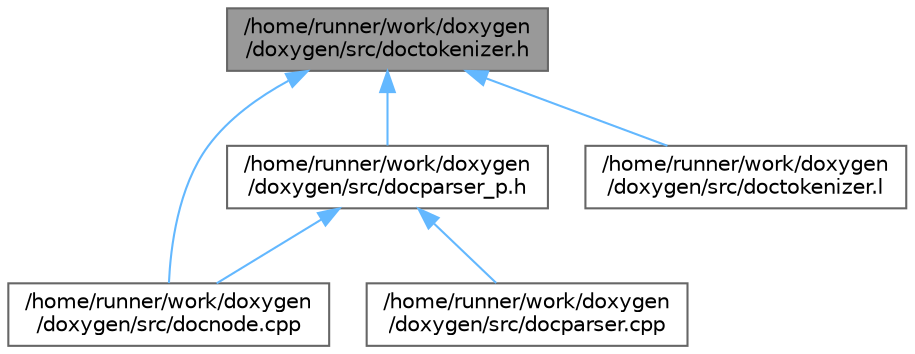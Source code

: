 digraph "/home/runner/work/doxygen/doxygen/src/doctokenizer.h"
{
 // INTERACTIVE_SVG=YES
 // LATEX_PDF_SIZE
  bgcolor="transparent";
  edge [fontname=Helvetica,fontsize=10,labelfontname=Helvetica,labelfontsize=10];
  node [fontname=Helvetica,fontsize=10,shape=box,height=0.2,width=0.4];
  Node1 [label="/home/runner/work/doxygen\l/doxygen/src/doctokenizer.h",height=0.2,width=0.4,color="gray40", fillcolor="grey60", style="filled", fontcolor="black",tooltip=" "];
  Node1 -> Node2 [dir="back",color="steelblue1",style="solid",tooltip=" "];
  Node2 [label="/home/runner/work/doxygen\l/doxygen/src/docnode.cpp",height=0.2,width=0.4,color="grey40", fillcolor="white", style="filled",URL="$d0/d2b/docnode_8cpp.html",tooltip=" "];
  Node1 -> Node3 [dir="back",color="steelblue1",style="solid",tooltip=" "];
  Node3 [label="/home/runner/work/doxygen\l/doxygen/src/docparser_p.h",height=0.2,width=0.4,color="grey40", fillcolor="white", style="filled",URL="$df/dc9/docparser__p_8h.html",tooltip="Private header shared between docparser.cpp and docnode.cpp."];
  Node3 -> Node2 [dir="back",color="steelblue1",style="solid",tooltip=" "];
  Node3 -> Node4 [dir="back",color="steelblue1",style="solid",tooltip=" "];
  Node4 [label="/home/runner/work/doxygen\l/doxygen/src/docparser.cpp",height=0.2,width=0.4,color="grey40", fillcolor="white", style="filled",URL="$da/d17/docparser_8cpp.html",tooltip=" "];
  Node1 -> Node5 [dir="back",color="steelblue1",style="solid",tooltip=" "];
  Node5 [label="/home/runner/work/doxygen\l/doxygen/src/doctokenizer.l",height=0.2,width=0.4,color="grey40", fillcolor="white", style="filled",URL="$d1/d39/doctokenizer_8l.html",tooltip=" "];
}
